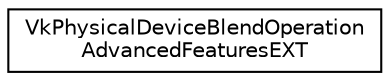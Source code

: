 digraph "Graphical Class Hierarchy"
{
 // LATEX_PDF_SIZE
  edge [fontname="Helvetica",fontsize="10",labelfontname="Helvetica",labelfontsize="10"];
  node [fontname="Helvetica",fontsize="10",shape=record];
  rankdir="LR";
  Node0 [label="VkPhysicalDeviceBlendOperation\lAdvancedFeaturesEXT",height=0.2,width=0.4,color="black", fillcolor="white", style="filled",URL="$d4/d69/structVkPhysicalDeviceBlendOperationAdvancedFeaturesEXT.html",tooltip=" "];
}
